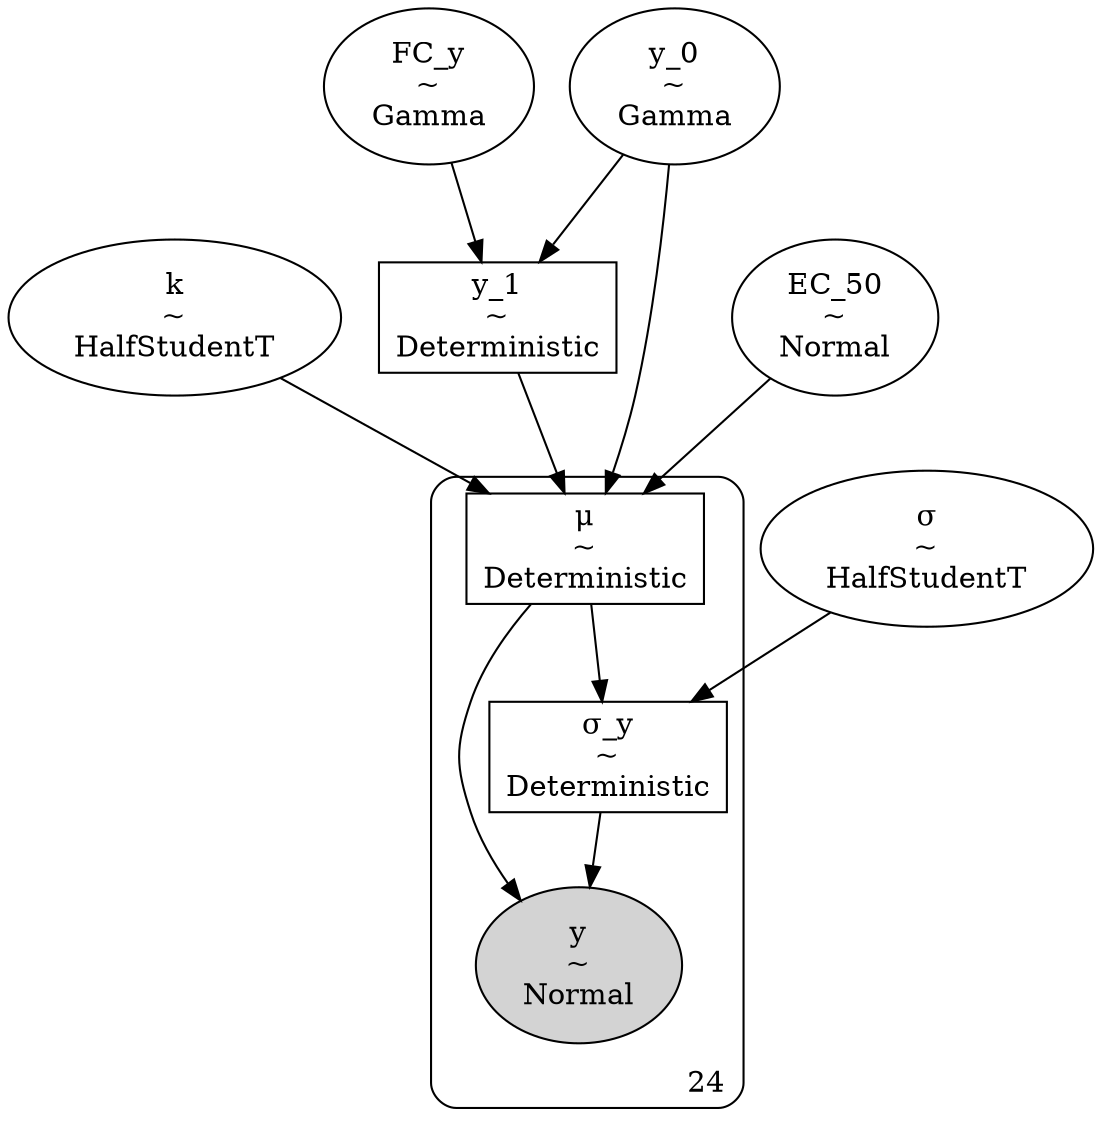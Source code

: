 digraph {
	k [label="k
~
HalfStudentT" shape=ellipse]
	y_0 [label="y_0
~
Gamma" shape=ellipse]
	FC_y [label="FC_y
~
Gamma" shape=ellipse]
	"σ" [label="σ
~
HalfStudentT" shape=ellipse]
	y_1 [label="y_1
~
Deterministic" shape=box]
	EC_50 [label="EC_50
~
Normal" shape=ellipse]
	subgraph cluster24 {
		"σ_y" [label="σ_y
~
Deterministic" shape=box]
		y [label="y
~
Normal" shape=ellipse style=filled]
		"μ" [label="μ
~
Deterministic" shape=box]
		label=24 labeljust=r labelloc=b style=rounded
	}
	FC_y -> y_1
	y_0 -> y_1
	EC_50 -> "μ"
	y_1 -> "μ"
	k -> "μ"
	y_0 -> "μ"
	"σ" -> "σ_y"
	"μ" -> "σ_y"
	"σ_y" -> y
	"μ" -> y
}

